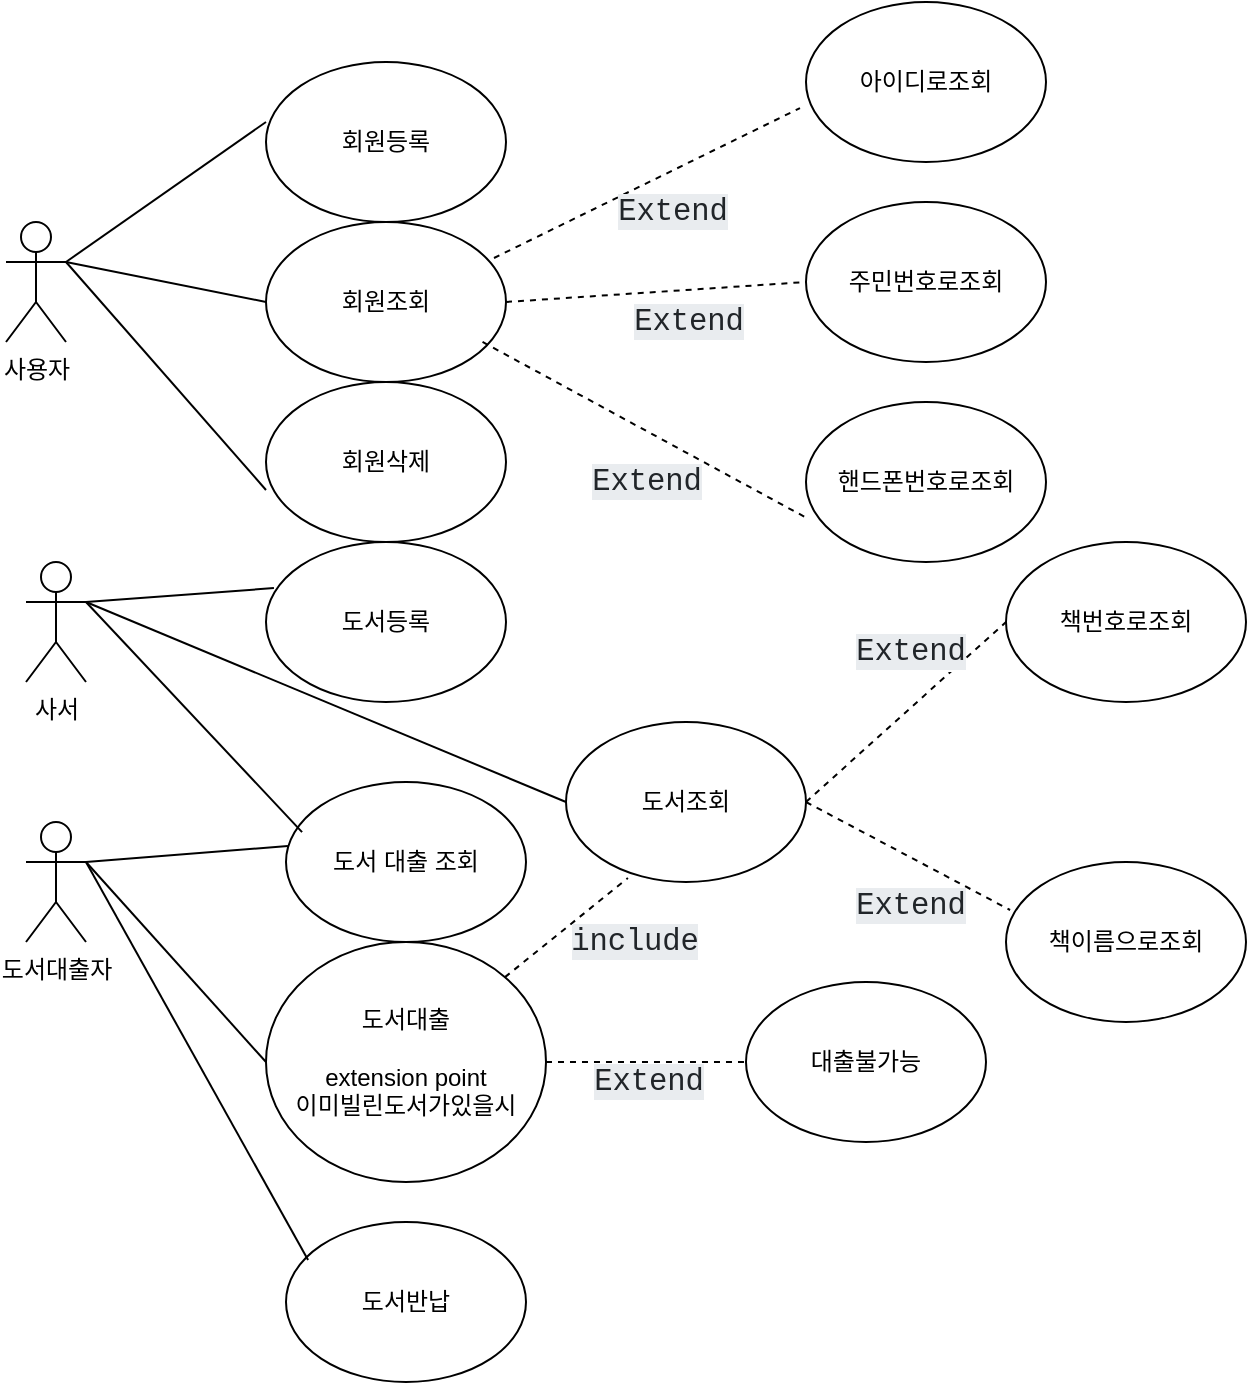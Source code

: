 <mxfile version="24.6.4" type="github">
  <diagram name="페이지-1" id="3BuXn3RK_47VtWgC7d2T">
    <mxGraphModel dx="1493" dy="1131" grid="1" gridSize="10" guides="1" tooltips="1" connect="1" arrows="1" fold="1" page="1" pageScale="1" pageWidth="1169" pageHeight="827" math="0" shadow="0">
      <root>
        <mxCell id="0" />
        <mxCell id="1" parent="0" />
        <mxCell id="OB5VAIBEfbWEY4wjCYsu-1" value="핸드폰번호로조회" style="ellipse;whiteSpace=wrap;html=1;" vertex="1" parent="1">
          <mxGeometry x="530" y="310" width="120" height="80" as="geometry" />
        </mxCell>
        <mxCell id="OB5VAIBEfbWEY4wjCYsu-2" value="회원등록" style="ellipse;whiteSpace=wrap;html=1;" vertex="1" parent="1">
          <mxGeometry x="260" y="140" width="120" height="80" as="geometry" />
        </mxCell>
        <mxCell id="OB5VAIBEfbWEY4wjCYsu-3" value="주민번호로조회" style="ellipse;whiteSpace=wrap;html=1;" vertex="1" parent="1">
          <mxGeometry x="530" y="210" width="120" height="80" as="geometry" />
        </mxCell>
        <mxCell id="OB5VAIBEfbWEY4wjCYsu-4" value="아이디로조회" style="ellipse;whiteSpace=wrap;html=1;" vertex="1" parent="1">
          <mxGeometry x="530" y="110" width="120" height="80" as="geometry" />
        </mxCell>
        <mxCell id="OB5VAIBEfbWEY4wjCYsu-5" value="도서 대출 조회" style="ellipse;whiteSpace=wrap;html=1;" vertex="1" parent="1">
          <mxGeometry x="270" y="500" width="120" height="80" as="geometry" />
        </mxCell>
        <mxCell id="OB5VAIBEfbWEY4wjCYsu-6" value="회원조회" style="ellipse;whiteSpace=wrap;html=1;" vertex="1" parent="1">
          <mxGeometry x="260" y="220" width="120" height="80" as="geometry" />
        </mxCell>
        <mxCell id="OB5VAIBEfbWEY4wjCYsu-7" value="회원삭제" style="ellipse;whiteSpace=wrap;html=1;" vertex="1" parent="1">
          <mxGeometry x="260" y="300" width="120" height="80" as="geometry" />
        </mxCell>
        <mxCell id="OB5VAIBEfbWEY4wjCYsu-8" value="도서등록" style="ellipse;whiteSpace=wrap;html=1;" vertex="1" parent="1">
          <mxGeometry x="260" y="380" width="120" height="80" as="geometry" />
        </mxCell>
        <mxCell id="OB5VAIBEfbWEY4wjCYsu-9" value="도서대출&lt;div&gt;&lt;br&gt;&lt;div&gt;extension point&lt;/div&gt;&lt;div&gt;이미빌린도서가있을시&lt;/div&gt;&lt;/div&gt;" style="ellipse;whiteSpace=wrap;html=1;" vertex="1" parent="1">
          <mxGeometry x="260" y="580" width="140" height="120" as="geometry" />
        </mxCell>
        <mxCell id="OB5VAIBEfbWEY4wjCYsu-10" value="도서반납" style="ellipse;whiteSpace=wrap;html=1;" vertex="1" parent="1">
          <mxGeometry x="270" y="720" width="120" height="80" as="geometry" />
        </mxCell>
        <mxCell id="OB5VAIBEfbWEY4wjCYsu-11" value="도서조회" style="ellipse;whiteSpace=wrap;html=1;" vertex="1" parent="1">
          <mxGeometry x="410" y="470" width="120" height="80" as="geometry" />
        </mxCell>
        <mxCell id="OB5VAIBEfbWEY4wjCYsu-12" value="책번호로조회" style="ellipse;whiteSpace=wrap;html=1;" vertex="1" parent="1">
          <mxGeometry x="630" y="380" width="120" height="80" as="geometry" />
        </mxCell>
        <mxCell id="OB5VAIBEfbWEY4wjCYsu-13" value="책이름으로조회" style="ellipse;whiteSpace=wrap;html=1;" vertex="1" parent="1">
          <mxGeometry x="630" y="540" width="120" height="80" as="geometry" />
        </mxCell>
        <mxCell id="OB5VAIBEfbWEY4wjCYsu-15" value="사용자&lt;div&gt;&lt;br&gt;&lt;/div&gt;" style="shape=umlActor;verticalLabelPosition=bottom;verticalAlign=top;html=1;outlineConnect=0;" vertex="1" parent="1">
          <mxGeometry x="130" y="220" width="30" height="60" as="geometry" />
        </mxCell>
        <mxCell id="OB5VAIBEfbWEY4wjCYsu-19" value="" style="endArrow=none;dashed=1;html=1;rounded=0;exitX=1;exitY=0.5;exitDx=0;exitDy=0;entryX=0;entryY=0.5;entryDx=0;entryDy=0;" edge="1" parent="1" source="OB5VAIBEfbWEY4wjCYsu-6" target="OB5VAIBEfbWEY4wjCYsu-3">
          <mxGeometry width="50" height="50" relative="1" as="geometry">
            <mxPoint x="400" y="300" as="sourcePoint" />
            <mxPoint x="450" y="250" as="targetPoint" />
          </mxGeometry>
        </mxCell>
        <mxCell id="OB5VAIBEfbWEY4wjCYsu-23" value="&lt;span style=&quot;color: rgb(33, 37, 41); font-family: &amp;quot;Fira Mono&amp;quot;, source-code-pro, Menlo, Monaco, Consolas, &amp;quot;Courier New&amp;quot;, monospace; font-size: 15.3px; letter-spacing: -0.072px; text-align: start; text-wrap: wrap; background-color: rgb(233, 236, 239);&quot;&gt;Extend&lt;/span&gt;" style="edgeLabel;html=1;align=center;verticalAlign=middle;resizable=0;points=[];" vertex="1" connectable="0" parent="OB5VAIBEfbWEY4wjCYsu-19">
          <mxGeometry x="0.208" y="2" relative="1" as="geometry">
            <mxPoint y="18" as="offset" />
          </mxGeometry>
        </mxCell>
        <mxCell id="OB5VAIBEfbWEY4wjCYsu-20" value="" style="endArrow=none;dashed=1;html=1;rounded=0;exitX=0.95;exitY=0.225;exitDx=0;exitDy=0;exitPerimeter=0;entryX=-0.025;entryY=0.663;entryDx=0;entryDy=0;entryPerimeter=0;" edge="1" parent="1" source="OB5VAIBEfbWEY4wjCYsu-6" target="OB5VAIBEfbWEY4wjCYsu-4">
          <mxGeometry width="50" height="50" relative="1" as="geometry">
            <mxPoint x="400" y="240" as="sourcePoint" />
            <mxPoint x="450" y="190" as="targetPoint" />
          </mxGeometry>
        </mxCell>
        <mxCell id="OB5VAIBEfbWEY4wjCYsu-24" value="&lt;span style=&quot;color: rgb(33, 37, 41); font-family: &amp;quot;Fira Mono&amp;quot;, source-code-pro, Menlo, Monaco, Consolas, &amp;quot;Courier New&amp;quot;, monospace; font-size: 15.3px; letter-spacing: -0.072px; text-align: start; text-wrap: wrap; background-color: rgb(233, 236, 239);&quot;&gt;Extend&lt;/span&gt;" style="edgeLabel;html=1;align=center;verticalAlign=middle;resizable=0;points=[];" vertex="1" connectable="0" parent="OB5VAIBEfbWEY4wjCYsu-20">
          <mxGeometry x="0.116" y="3" relative="1" as="geometry">
            <mxPoint x="5" y="21" as="offset" />
          </mxGeometry>
        </mxCell>
        <mxCell id="OB5VAIBEfbWEY4wjCYsu-21" value="" style="endArrow=none;dashed=1;html=1;rounded=0;entryX=0;entryY=0.5;entryDx=0;entryDy=0;" edge="1" parent="1">
          <mxGeometry width="50" height="50" relative="1" as="geometry">
            <mxPoint x="368.266" y="279.997" as="sourcePoint" />
            <mxPoint x="531.74" y="368.74" as="targetPoint" />
            <Array as="points" />
          </mxGeometry>
        </mxCell>
        <mxCell id="OB5VAIBEfbWEY4wjCYsu-22" value="&lt;span style=&quot;color: rgb(33, 37, 41); font-family: &amp;quot;Fira Mono&amp;quot;, source-code-pro, Menlo, Monaco, Consolas, &amp;quot;Courier New&amp;quot;, monospace; font-size: 15.3px; letter-spacing: -0.072px; text-align: start; text-wrap: wrap; background-color: rgb(233, 236, 239);&quot;&gt;Extend&lt;/span&gt;" style="edgeLabel;html=1;align=center;verticalAlign=middle;resizable=0;points=[];" vertex="1" connectable="0" parent="OB5VAIBEfbWEY4wjCYsu-21">
          <mxGeometry x="0.406" y="-3" relative="1" as="geometry">
            <mxPoint x="-32" y="5" as="offset" />
          </mxGeometry>
        </mxCell>
        <mxCell id="OB5VAIBEfbWEY4wjCYsu-25" value="" style="endArrow=none;html=1;rounded=0;exitX=1;exitY=0.333;exitDx=0;exitDy=0;exitPerimeter=0;" edge="1" parent="1" source="OB5VAIBEfbWEY4wjCYsu-15">
          <mxGeometry width="50" height="50" relative="1" as="geometry">
            <mxPoint x="210" y="220" as="sourcePoint" />
            <mxPoint x="260" y="170" as="targetPoint" />
          </mxGeometry>
        </mxCell>
        <mxCell id="OB5VAIBEfbWEY4wjCYsu-26" value="" style="endArrow=none;html=1;rounded=0;" edge="1" parent="1">
          <mxGeometry width="50" height="50" relative="1" as="geometry">
            <mxPoint x="160" y="240" as="sourcePoint" />
            <mxPoint x="260" y="354" as="targetPoint" />
          </mxGeometry>
        </mxCell>
        <mxCell id="OB5VAIBEfbWEY4wjCYsu-27" value="" style="endArrow=none;html=1;rounded=0;exitX=1;exitY=0.333;exitDx=0;exitDy=0;exitPerimeter=0;" edge="1" parent="1" source="OB5VAIBEfbWEY4wjCYsu-15">
          <mxGeometry width="50" height="50" relative="1" as="geometry">
            <mxPoint x="210" y="310" as="sourcePoint" />
            <mxPoint x="260" y="260" as="targetPoint" />
            <Array as="points" />
          </mxGeometry>
        </mxCell>
        <mxCell id="OB5VAIBEfbWEY4wjCYsu-28" value="사서&lt;div&gt;&lt;br&gt;&lt;/div&gt;" style="shape=umlActor;verticalLabelPosition=bottom;verticalAlign=top;html=1;outlineConnect=0;" vertex="1" parent="1">
          <mxGeometry x="140" y="390" width="30" height="60" as="geometry" />
        </mxCell>
        <mxCell id="OB5VAIBEfbWEY4wjCYsu-29" value="" style="endArrow=none;dashed=1;html=1;rounded=0;entryX=0.017;entryY=0.3;entryDx=0;entryDy=0;entryPerimeter=0;exitX=1;exitY=0.5;exitDx=0;exitDy=0;" edge="1" parent="1" source="OB5VAIBEfbWEY4wjCYsu-11" target="OB5VAIBEfbWEY4wjCYsu-13">
          <mxGeometry width="50" height="50" relative="1" as="geometry">
            <mxPoint x="380" y="445" as="sourcePoint" />
            <mxPoint x="463" y="490" as="targetPoint" />
            <Array as="points" />
          </mxGeometry>
        </mxCell>
        <mxCell id="OB5VAIBEfbWEY4wjCYsu-30" value="&lt;span style=&quot;color: rgb(33, 37, 41); font-family: &amp;quot;Fira Mono&amp;quot;, source-code-pro, Menlo, Monaco, Consolas, &amp;quot;Courier New&amp;quot;, monospace; font-size: 15.3px; letter-spacing: -0.072px; text-align: start; text-wrap: wrap; background-color: rgb(233, 236, 239);&quot;&gt;Extend&lt;/span&gt;" style="edgeLabel;html=1;align=center;verticalAlign=middle;resizable=0;points=[];" vertex="1" connectable="0" parent="OB5VAIBEfbWEY4wjCYsu-29">
          <mxGeometry x="0.406" y="-3" relative="1" as="geometry">
            <mxPoint x="-18" y="11" as="offset" />
          </mxGeometry>
        </mxCell>
        <mxCell id="OB5VAIBEfbWEY4wjCYsu-31" value="" style="endArrow=none;dashed=1;html=1;rounded=0;entryX=0;entryY=0.5;entryDx=0;entryDy=0;exitX=1;exitY=0.5;exitDx=0;exitDy=0;" edge="1" parent="1" source="OB5VAIBEfbWEY4wjCYsu-11" target="OB5VAIBEfbWEY4wjCYsu-12">
          <mxGeometry width="50" height="50" relative="1" as="geometry">
            <mxPoint x="380" y="414" as="sourcePoint" />
            <mxPoint x="463" y="459" as="targetPoint" />
            <Array as="points" />
          </mxGeometry>
        </mxCell>
        <mxCell id="OB5VAIBEfbWEY4wjCYsu-32" value="&lt;span style=&quot;color: rgb(33, 37, 41); font-family: &amp;quot;Fira Mono&amp;quot;, source-code-pro, Menlo, Monaco, Consolas, &amp;quot;Courier New&amp;quot;, monospace; font-size: 15.3px; letter-spacing: -0.072px; text-align: start; text-wrap: wrap; background-color: rgb(233, 236, 239);&quot;&gt;Extend&lt;/span&gt;" style="edgeLabel;html=1;align=center;verticalAlign=middle;resizable=0;points=[];" vertex="1" connectable="0" parent="OB5VAIBEfbWEY4wjCYsu-31">
          <mxGeometry x="0.406" y="-3" relative="1" as="geometry">
            <mxPoint x="-20" y="-14" as="offset" />
          </mxGeometry>
        </mxCell>
        <mxCell id="OB5VAIBEfbWEY4wjCYsu-33" value="" style="endArrow=none;html=1;rounded=0;exitX=1;exitY=0.333;exitDx=0;exitDy=0;exitPerimeter=0;entryX=0.033;entryY=0.288;entryDx=0;entryDy=0;entryPerimeter=0;" edge="1" parent="1" source="OB5VAIBEfbWEY4wjCYsu-28" target="OB5VAIBEfbWEY4wjCYsu-8">
          <mxGeometry width="50" height="50" relative="1" as="geometry">
            <mxPoint x="160" y="480" as="sourcePoint" />
            <mxPoint x="260" y="500" as="targetPoint" />
            <Array as="points" />
          </mxGeometry>
        </mxCell>
        <mxCell id="OB5VAIBEfbWEY4wjCYsu-34" value="도서대출자&lt;div&gt;&lt;br&gt;&lt;/div&gt;" style="shape=umlActor;verticalLabelPosition=bottom;verticalAlign=top;html=1;outlineConnect=0;" vertex="1" parent="1">
          <mxGeometry x="140" y="520" width="30" height="60" as="geometry" />
        </mxCell>
        <mxCell id="OB5VAIBEfbWEY4wjCYsu-37" value="" style="endArrow=none;html=1;rounded=0;exitX=1;exitY=0.333;exitDx=0;exitDy=0;exitPerimeter=0;entryX=0;entryY=0.5;entryDx=0;entryDy=0;" edge="1" parent="1" source="OB5VAIBEfbWEY4wjCYsu-28" target="OB5VAIBEfbWEY4wjCYsu-11">
          <mxGeometry width="50" height="50" relative="1" as="geometry">
            <mxPoint x="190" y="477" as="sourcePoint" />
            <mxPoint x="284" y="470" as="targetPoint" />
            <Array as="points" />
          </mxGeometry>
        </mxCell>
        <mxCell id="OB5VAIBEfbWEY4wjCYsu-38" value="" style="endArrow=none;html=1;rounded=0;entryX=0;entryY=0.5;entryDx=0;entryDy=0;" edge="1" parent="1" target="OB5VAIBEfbWEY4wjCYsu-9">
          <mxGeometry width="50" height="50" relative="1" as="geometry">
            <mxPoint x="170" y="540" as="sourcePoint" />
            <mxPoint x="260" y="530" as="targetPoint" />
            <Array as="points" />
          </mxGeometry>
        </mxCell>
        <mxCell id="OB5VAIBEfbWEY4wjCYsu-39" value="" style="endArrow=none;dashed=1;html=1;rounded=0;entryX=0.258;entryY=0.975;entryDx=0;entryDy=0;entryPerimeter=0;exitX=1;exitY=0;exitDx=0;exitDy=0;" edge="1" parent="1" source="OB5VAIBEfbWEY4wjCYsu-9" target="OB5VAIBEfbWEY4wjCYsu-11">
          <mxGeometry width="50" height="50" relative="1" as="geometry">
            <mxPoint x="380" y="570" as="sourcePoint" />
            <mxPoint x="463" y="615" as="targetPoint" />
            <Array as="points" />
          </mxGeometry>
        </mxCell>
        <mxCell id="OB5VAIBEfbWEY4wjCYsu-40" value="&lt;div style=&quot;text-align: start;&quot;&gt;&lt;font face=&quot;Fira Mono, source-code-pro, Menlo, Monaco, Consolas, Courier New, monospace&quot; color=&quot;#212529&quot;&gt;&lt;span style=&quot;font-size: 15.3px; letter-spacing: -0.072px; text-wrap: wrap; background-color: rgb(233, 236, 239);&quot;&gt;include&lt;/span&gt;&lt;/font&gt;&lt;/div&gt;" style="edgeLabel;html=1;align=center;verticalAlign=middle;resizable=0;points=[];" vertex="1" connectable="0" parent="OB5VAIBEfbWEY4wjCYsu-39">
          <mxGeometry x="0.406" y="-3" relative="1" as="geometry">
            <mxPoint x="19" y="15" as="offset" />
          </mxGeometry>
        </mxCell>
        <mxCell id="OB5VAIBEfbWEY4wjCYsu-41" value="대출불가능" style="ellipse;whiteSpace=wrap;html=1;" vertex="1" parent="1">
          <mxGeometry x="500" y="600" width="120" height="80" as="geometry" />
        </mxCell>
        <mxCell id="OB5VAIBEfbWEY4wjCYsu-43" value="" style="endArrow=none;dashed=1;html=1;rounded=0;entryX=0;entryY=0.5;entryDx=0;entryDy=0;" edge="1" parent="1" target="OB5VAIBEfbWEY4wjCYsu-41">
          <mxGeometry width="50" height="50" relative="1" as="geometry">
            <mxPoint x="399.996" y="639.997" as="sourcePoint" />
            <mxPoint x="563.47" y="728.74" as="targetPoint" />
            <Array as="points" />
          </mxGeometry>
        </mxCell>
        <mxCell id="OB5VAIBEfbWEY4wjCYsu-44" value="&lt;span style=&quot;color: rgb(33, 37, 41); font-family: &amp;quot;Fira Mono&amp;quot;, source-code-pro, Menlo, Monaco, Consolas, &amp;quot;Courier New&amp;quot;, monospace; font-size: 15.3px; letter-spacing: -0.072px; text-align: start; text-wrap: wrap; background-color: rgb(233, 236, 239);&quot;&gt;Extend&lt;/span&gt;" style="edgeLabel;html=1;align=center;verticalAlign=middle;resizable=0;points=[];" vertex="1" connectable="0" parent="OB5VAIBEfbWEY4wjCYsu-43">
          <mxGeometry x="0.406" y="-3" relative="1" as="geometry">
            <mxPoint x="-20" y="7" as="offset" />
          </mxGeometry>
        </mxCell>
        <mxCell id="OB5VAIBEfbWEY4wjCYsu-45" value="" style="endArrow=none;html=1;rounded=0;exitX=1;exitY=0.333;exitDx=0;exitDy=0;exitPerimeter=0;entryX=0.092;entryY=0.238;entryDx=0;entryDy=0;entryPerimeter=0;" edge="1" parent="1" source="OB5VAIBEfbWEY4wjCYsu-34" target="OB5VAIBEfbWEY4wjCYsu-10">
          <mxGeometry width="50" height="50" relative="1" as="geometry">
            <mxPoint x="190" y="620" as="sourcePoint" />
            <mxPoint x="290" y="734" as="targetPoint" />
          </mxGeometry>
        </mxCell>
        <mxCell id="OB5VAIBEfbWEY4wjCYsu-46" value="" style="endArrow=none;html=1;rounded=0;entryX=0.067;entryY=0.313;entryDx=0;entryDy=0;entryPerimeter=0;" edge="1" parent="1" target="OB5VAIBEfbWEY4wjCYsu-5">
          <mxGeometry width="50" height="50" relative="1" as="geometry">
            <mxPoint x="170" y="410" as="sourcePoint" />
            <mxPoint x="260" y="453" as="targetPoint" />
            <Array as="points" />
          </mxGeometry>
        </mxCell>
        <mxCell id="OB5VAIBEfbWEY4wjCYsu-47" value="" style="endArrow=none;html=1;rounded=0;exitX=1;exitY=0.333;exitDx=0;exitDy=0;exitPerimeter=0;entryX=0.008;entryY=0.4;entryDx=0;entryDy=0;entryPerimeter=0;" edge="1" parent="1" target="OB5VAIBEfbWEY4wjCYsu-5">
          <mxGeometry width="50" height="50" relative="1" as="geometry">
            <mxPoint x="170" y="540" as="sourcePoint" />
            <mxPoint x="264" y="533" as="targetPoint" />
            <Array as="points" />
          </mxGeometry>
        </mxCell>
      </root>
    </mxGraphModel>
  </diagram>
</mxfile>
